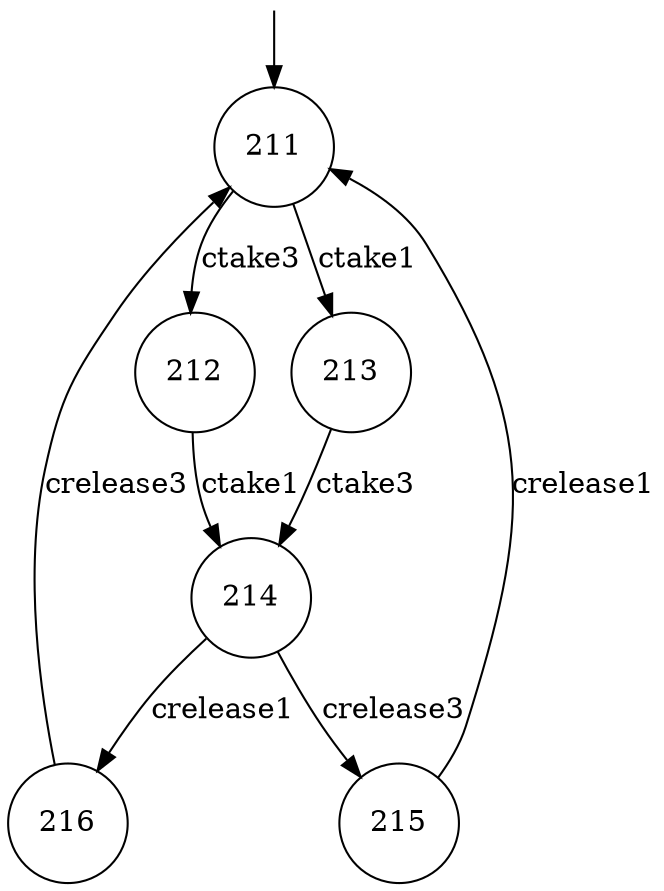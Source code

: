 digraph g {

	s0 [shape="circle" label="211"];
	s1 [shape="circle" label="216"];
	s2 [shape="circle" label="214"];
	s3 [shape="circle" label="215"];
	s4 [shape="circle" label="212"];
	s5 [shape="circle" label="213"];

	s5 -> s2 [modality="MUST", style="strict", label="ctake3"];
	s4 -> s2 [modality="MUST", style="strict", label="ctake1"];
	s0 -> s4 [modality="MUST", style="strict", label="ctake3"];
	s2 -> s1 [modality="MUST", style="strict", label="crelease1"];
	s2 -> s3 [modality="MUST", style="strict", label="crelease3"];
	s0 -> s5 [modality="MUST", style="strict", label="ctake1"];
	s3 -> s0 [modality="MUST", style="strict", label="crelease1"];
	s1 -> s0 [modality="MUST", style="strict", label="crelease3"];

__start0 [label="" shape="none" width="0" height="0"];
__start0 -> s0;
}
